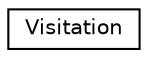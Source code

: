 digraph G
{
  edge [fontname="Helvetica",fontsize="10",labelfontname="Helvetica",labelfontsize="10"];
  node [fontname="Helvetica",fontsize="10",shape=record];
  rankdir="LR";
  Node1 [label="Visitation",height=0.2,width=0.4,color="black", fillcolor="white", style="filled",URL="$interface_visitation.html"];
}
